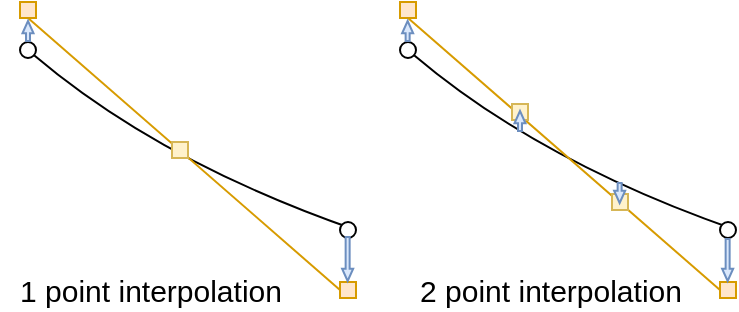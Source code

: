 <mxfile version="20.0.1" type="device"><diagram id="qFQ_WbwXrSaS1zF3Apow" name="Page-1"><mxGraphModel dx="498" dy="276" grid="1" gridSize="10" guides="1" tooltips="1" connect="1" arrows="1" fold="1" page="1" pageScale="1" pageWidth="827" pageHeight="1169" math="0" shadow="0"><root><mxCell id="0"/><mxCell id="1" parent="0"/><mxCell id="Dnq2nCsrvc-Wn8L_rYy5-14" value="" style="ellipse;whiteSpace=wrap;html=1;aspect=fixed;" vertex="1" parent="1"><mxGeometry x="120.0" y="40" width="8" height="8" as="geometry"/></mxCell><mxCell id="Dnq2nCsrvc-Wn8L_rYy5-13" value="" style="curved=1;endArrow=none;html=1;rounded=0;endFill=0;exitX=1;exitY=0.5;exitDx=0;exitDy=0;" edge="1" parent="1" source="Dnq2nCsrvc-Wn8L_rYy5-15" target="Dnq2nCsrvc-Wn8L_rYy5-14"><mxGeometry width="50" height="50" relative="1" as="geometry"><mxPoint x="280" y="160" as="sourcePoint"/><mxPoint x="160" y="80" as="targetPoint"/><Array as="points"><mxPoint x="190" y="100"/></Array></mxGeometry></mxCell><mxCell id="Dnq2nCsrvc-Wn8L_rYy5-18" value="" style="whiteSpace=wrap;html=1;aspect=fixed;fillColor=#ffe6cc;strokeColor=#d79b00;" vertex="1" parent="1"><mxGeometry x="280" y="160" width="8" height="8" as="geometry"/></mxCell><mxCell id="Dnq2nCsrvc-Wn8L_rYy5-19" value="" style="whiteSpace=wrap;html=1;aspect=fixed;fillColor=#ffe6cc;strokeColor=#d79b00;" vertex="1" parent="1"><mxGeometry x="120" y="20" width="8" height="8" as="geometry"/></mxCell><mxCell id="Dnq2nCsrvc-Wn8L_rYy5-20" value="" style="endArrow=none;html=1;rounded=0;entryX=0.5;entryY=1;entryDx=0;entryDy=0;exitX=0;exitY=0.5;exitDx=0;exitDy=0;fillColor=#ffe6cc;strokeColor=#d79b00;" edge="1" parent="1" source="Dnq2nCsrvc-Wn8L_rYy5-18" target="Dnq2nCsrvc-Wn8L_rYy5-19"><mxGeometry width="50" height="50" relative="1" as="geometry"><mxPoint x="280" y="174" as="sourcePoint"/><mxPoint x="320" y="120" as="targetPoint"/></mxGeometry></mxCell><mxCell id="Dnq2nCsrvc-Wn8L_rYy5-30" value="" style="ellipse;whiteSpace=wrap;html=1;aspect=fixed;" vertex="1" parent="1"><mxGeometry x="310.0" y="40" width="8" height="8" as="geometry"/></mxCell><mxCell id="Dnq2nCsrvc-Wn8L_rYy5-32" value="" style="curved=1;endArrow=none;html=1;rounded=0;endFill=0;exitX=1;exitY=0.5;exitDx=0;exitDy=0;" edge="1" parent="1" source="Dnq2nCsrvc-Wn8L_rYy5-31" target="Dnq2nCsrvc-Wn8L_rYy5-30"><mxGeometry width="50" height="50" relative="1" as="geometry"><mxPoint x="470" y="160" as="sourcePoint"/><mxPoint x="350" y="80" as="targetPoint"/><Array as="points"><mxPoint x="380" y="100"/></Array></mxGeometry></mxCell><mxCell id="Dnq2nCsrvc-Wn8L_rYy5-33" value="" style="whiteSpace=wrap;html=1;aspect=fixed;fillColor=#ffe6cc;strokeColor=#d79b00;" vertex="1" parent="1"><mxGeometry x="470" y="160" width="8" height="8" as="geometry"/></mxCell><mxCell id="Dnq2nCsrvc-Wn8L_rYy5-34" value="" style="whiteSpace=wrap;html=1;aspect=fixed;fillColor=#ffe6cc;strokeColor=#d79b00;" vertex="1" parent="1"><mxGeometry x="310" y="20" width="8" height="8" as="geometry"/></mxCell><mxCell id="Dnq2nCsrvc-Wn8L_rYy5-35" value="" style="endArrow=none;html=1;rounded=0;entryX=0.5;entryY=1;entryDx=0;entryDy=0;exitX=0;exitY=0.5;exitDx=0;exitDy=0;fillColor=#ffe6cc;strokeColor=#d79b00;" edge="1" parent="1" source="Dnq2nCsrvc-Wn8L_rYy5-33" target="Dnq2nCsrvc-Wn8L_rYy5-34"><mxGeometry width="50" height="50" relative="1" as="geometry"><mxPoint x="470" y="174" as="sourcePoint"/><mxPoint x="510" y="120" as="targetPoint"/></mxGeometry></mxCell><mxCell id="Dnq2nCsrvc-Wn8L_rYy5-36" value="" style="whiteSpace=wrap;html=1;aspect=fixed;fillColor=#fff2cc;strokeColor=#d6b656;" vertex="1" parent="1"><mxGeometry x="196" y="90" width="8" height="8" as="geometry"/></mxCell><mxCell id="Dnq2nCsrvc-Wn8L_rYy5-41" value="" style="whiteSpace=wrap;html=1;aspect=fixed;fillColor=#fff2cc;strokeColor=#d6b656;" vertex="1" parent="1"><mxGeometry x="366" y="71" width="8" height="8" as="geometry"/></mxCell><mxCell id="Dnq2nCsrvc-Wn8L_rYy5-42" value="" style="whiteSpace=wrap;html=1;aspect=fixed;fillColor=#fff2cc;strokeColor=#d6b656;" vertex="1" parent="1"><mxGeometry x="416" y="116" width="8" height="8" as="geometry"/></mxCell><mxCell id="Dnq2nCsrvc-Wn8L_rYy5-15" value="" style="ellipse;whiteSpace=wrap;html=1;aspect=fixed;" vertex="1" parent="1"><mxGeometry x="280" y="130" width="8" height="8" as="geometry"/></mxCell><mxCell id="Dnq2nCsrvc-Wn8L_rYy5-31" value="" style="ellipse;whiteSpace=wrap;html=1;aspect=fixed;" vertex="1" parent="1"><mxGeometry x="470" y="130" width="8" height="8" as="geometry"/></mxCell><mxCell id="Dnq2nCsrvc-Wn8L_rYy5-43" value="1 point interpolation" style="text;html=1;align=center;verticalAlign=middle;resizable=0;points=[];autosize=1;strokeColor=none;fillColor=none;fontSize=15;" vertex="1" parent="1"><mxGeometry x="110" y="154" width="150" height="20" as="geometry"/></mxCell><mxCell id="Dnq2nCsrvc-Wn8L_rYy5-44" value="2 point interpolation" style="text;html=1;align=center;verticalAlign=middle;resizable=0;points=[];autosize=1;strokeColor=none;fillColor=none;fontSize=15;" vertex="1" parent="1"><mxGeometry x="310" y="154" width="150" height="20" as="geometry"/></mxCell><mxCell id="Dnq2nCsrvc-Wn8L_rYy5-45" value="" style="shape=flexArrow;endArrow=classic;html=1;rounded=0;width=2;endWidth=2.526;endSize=1.714;fillColor=#dae8fc;strokeColor=#6c8ebf;" edge="1" parent="1"><mxGeometry width="50" height="50" relative="1" as="geometry"><mxPoint x="124" y="40" as="sourcePoint"/><mxPoint x="124" y="29" as="targetPoint"/><Array as="points"/></mxGeometry></mxCell><mxCell id="Dnq2nCsrvc-Wn8L_rYy5-46" value="" style="shape=flexArrow;endArrow=classic;html=1;rounded=0;width=2;endWidth=2.526;endSize=1.714;fillColor=#dae8fc;strokeColor=#6c8ebf;" edge="1" parent="1"><mxGeometry width="50" height="50" relative="1" as="geometry"><mxPoint x="283.82" y="137" as="sourcePoint"/><mxPoint x="283.82" y="160.0" as="targetPoint"/><Array as="points"/></mxGeometry></mxCell><mxCell id="Dnq2nCsrvc-Wn8L_rYy5-47" value="" style="shape=flexArrow;endArrow=classic;html=1;rounded=0;width=2;endWidth=2.526;endSize=1.714;fillColor=#dae8fc;strokeColor=#6c8ebf;" edge="1" parent="1"><mxGeometry width="50" height="50" relative="1" as="geometry"><mxPoint x="473.82" y="138" as="sourcePoint"/><mxPoint x="473.82" y="160" as="targetPoint"/><Array as="points"/></mxGeometry></mxCell><mxCell id="Dnq2nCsrvc-Wn8L_rYy5-48" value="" style="shape=flexArrow;endArrow=classic;html=1;rounded=0;width=2;endWidth=2.526;endSize=1.714;fillColor=#dae8fc;strokeColor=#6c8ebf;" edge="1" parent="1"><mxGeometry width="50" height="50" relative="1" as="geometry"><mxPoint x="313.82" y="40.0" as="sourcePoint"/><mxPoint x="313.82" y="29" as="targetPoint"/><Array as="points"/></mxGeometry></mxCell><mxCell id="Dnq2nCsrvc-Wn8L_rYy5-49" value="" style="shape=flexArrow;endArrow=classic;html=1;rounded=0;width=2;endWidth=2.526;endSize=1.714;fillColor=#dae8fc;strokeColor=#6c8ebf;" edge="1" parent="1"><mxGeometry width="50" height="50" relative="1" as="geometry"><mxPoint x="370" y="85" as="sourcePoint"/><mxPoint x="370" y="74" as="targetPoint"/><Array as="points"/></mxGeometry></mxCell><mxCell id="Dnq2nCsrvc-Wn8L_rYy5-50" value="" style="shape=flexArrow;endArrow=classic;html=1;rounded=0;width=2;endWidth=2.526;endSize=1.714;fillColor=#dae8fc;strokeColor=#6c8ebf;" edge="1" parent="1"><mxGeometry width="50" height="50" relative="1" as="geometry"><mxPoint x="419.82" y="110" as="sourcePoint"/><mxPoint x="419.82" y="121" as="targetPoint"/><Array as="points"/></mxGeometry></mxCell></root></mxGraphModel></diagram></mxfile>